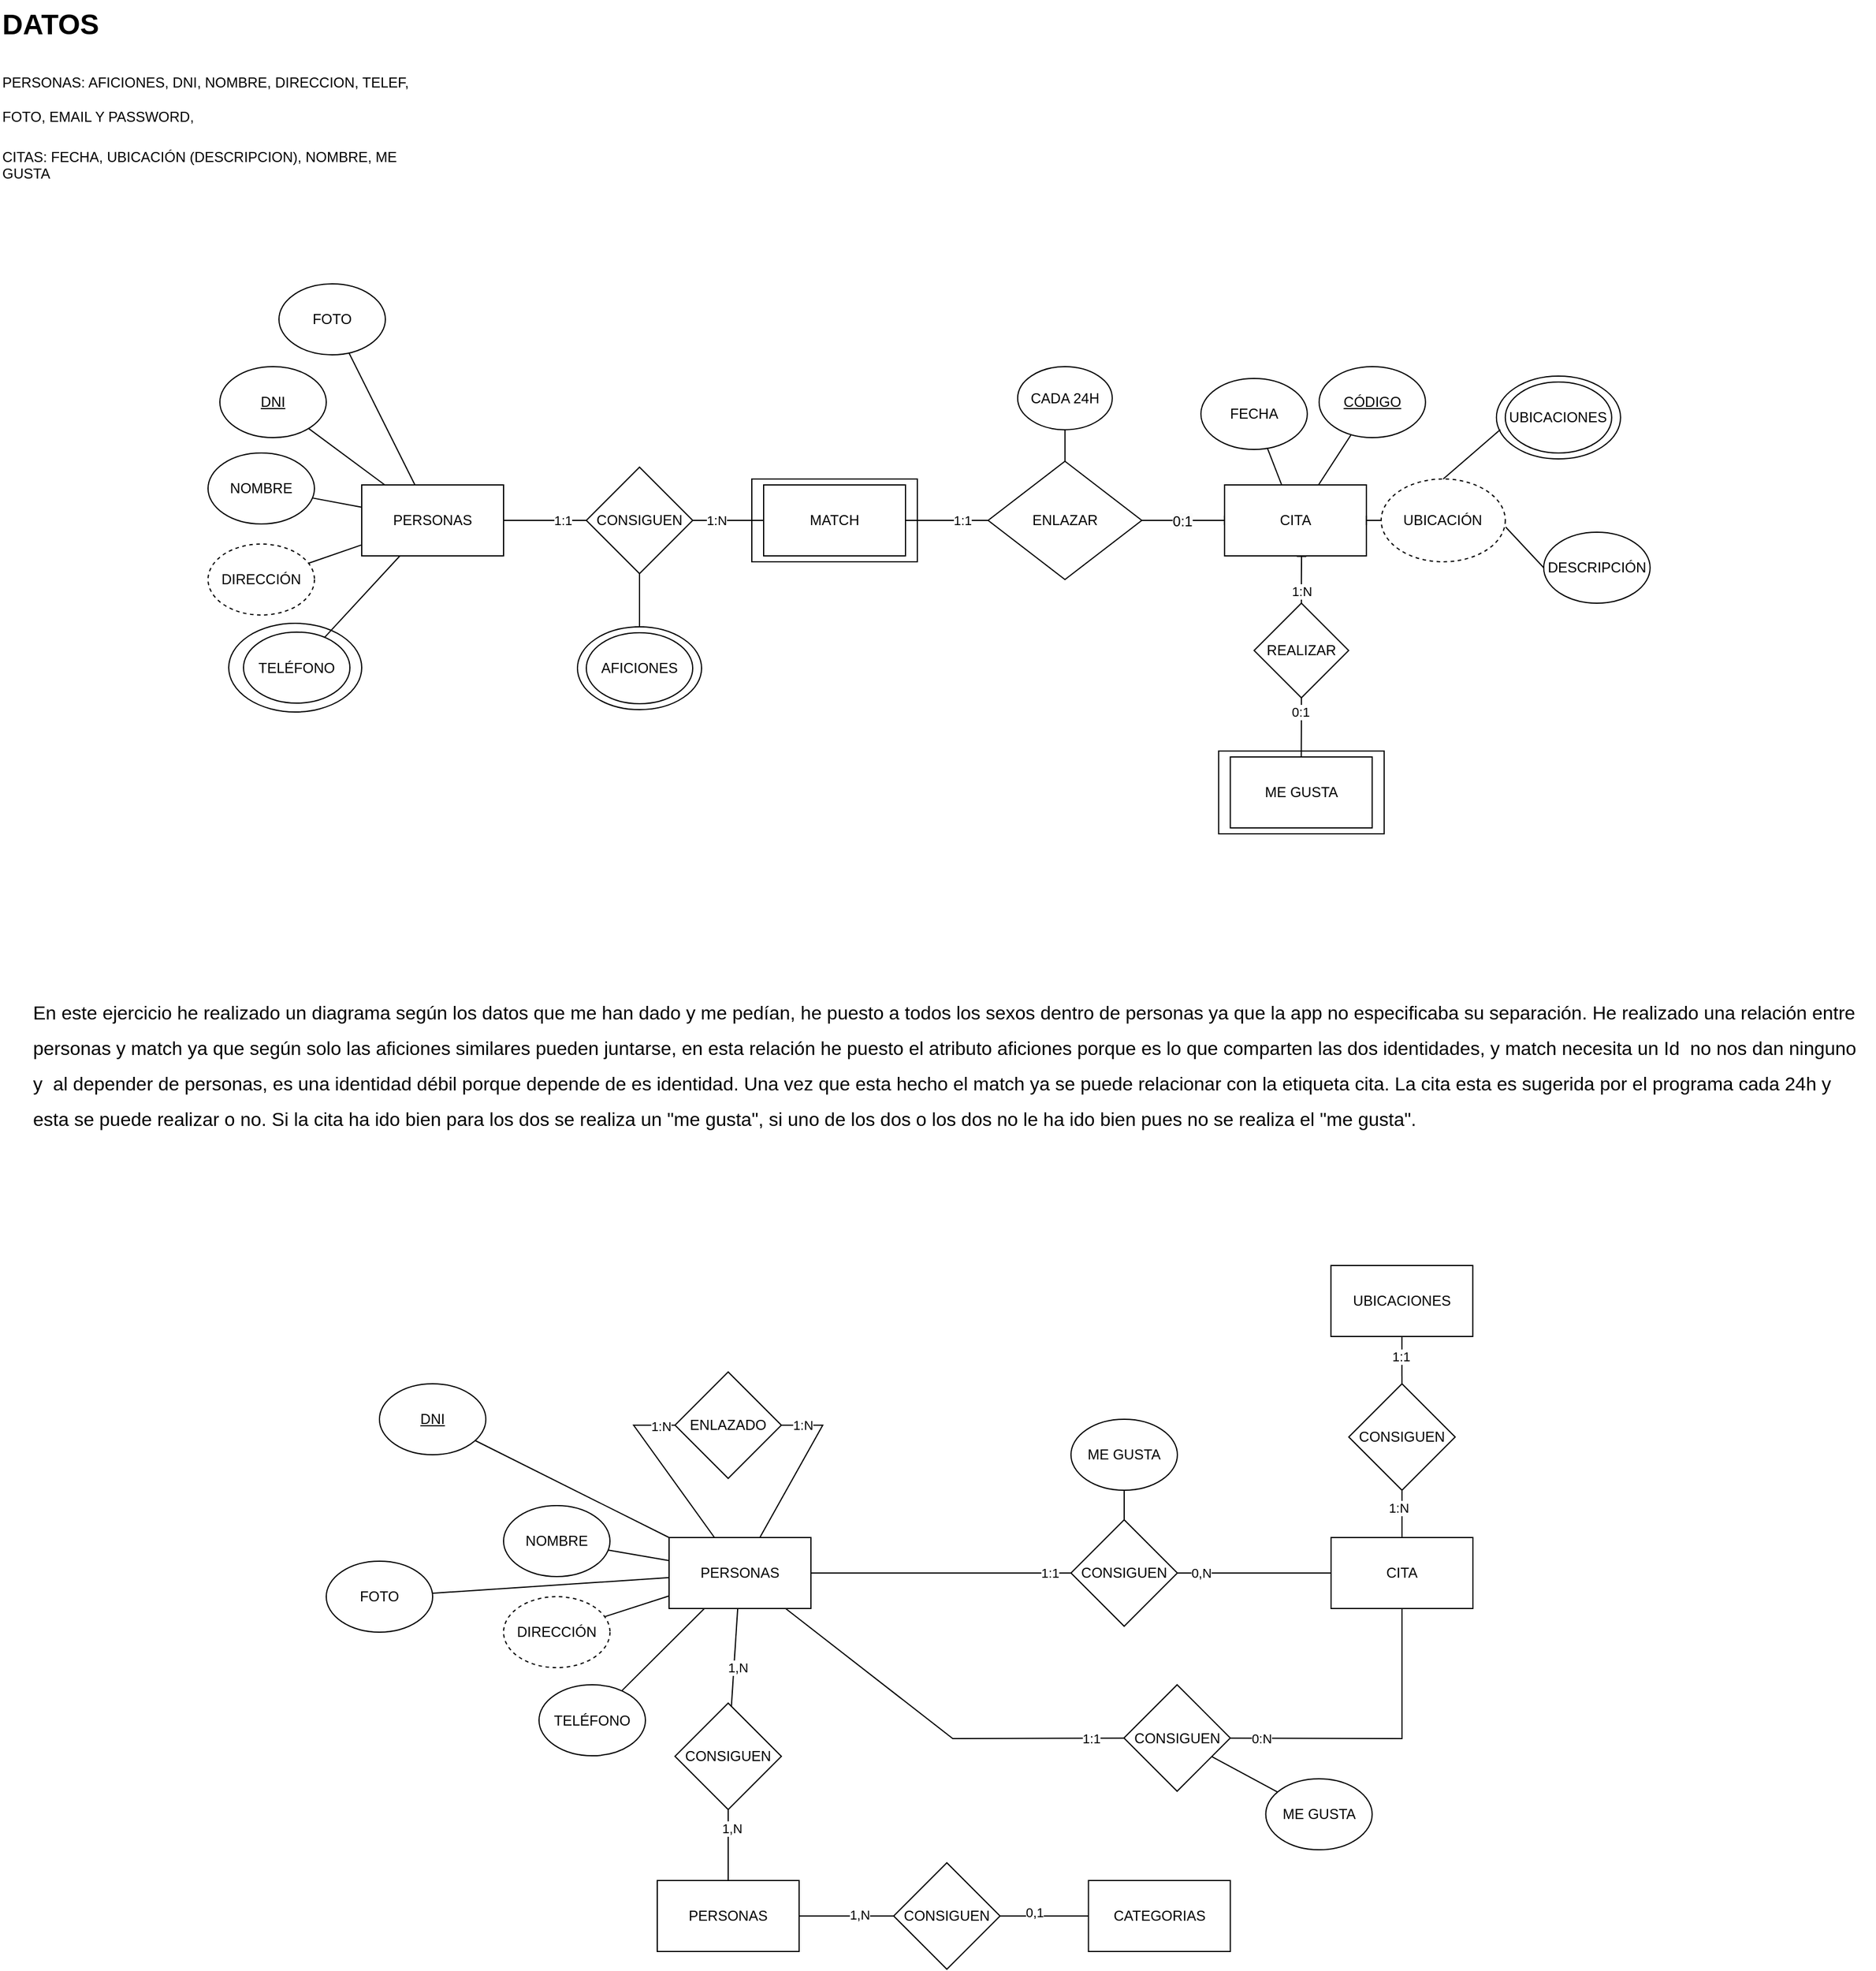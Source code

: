 <mxfile version="24.8.0">
  <diagram id="axB7szs_uBeu4hfYstc7" name="Página-1">
    <mxGraphModel dx="1678" dy="931" grid="1" gridSize="10" guides="1" tooltips="1" connect="1" arrows="1" fold="1" page="1" pageScale="1" pageWidth="827" pageHeight="1169" math="0" shadow="0">
      <root>
        <mxCell id="0" />
        <mxCell id="1" parent="0" />
        <mxCell id="zyg5xjp4BJOo1bfxlwmu-9" value="ME GUSTA" style="rounded=0;whiteSpace=wrap;html=1;" parent="1" vertex="1">
          <mxGeometry x="1074.9" y="655" width="140" height="70" as="geometry" />
        </mxCell>
        <mxCell id="zyg5xjp4BJOo1bfxlwmu-1" value="" style="rounded=0;whiteSpace=wrap;html=1;" parent="1" vertex="1">
          <mxGeometry x="680" y="425" width="140" height="70" as="geometry" />
        </mxCell>
        <mxCell id="F3HrLOQjKa00HK4MqhvZ-8" value="" style="ellipse;whiteSpace=wrap;html=1;" parent="1" vertex="1">
          <mxGeometry x="1309.9" y="338" width="105" height="70" as="geometry" />
        </mxCell>
        <mxCell id="v1AuQ7H95rM6WsMichzJ-2" value="TELÉFONO" style="ellipse;whiteSpace=wrap;html=1;" parent="1" vertex="1">
          <mxGeometry x="237.5" y="547" width="112.5" height="75" as="geometry" />
        </mxCell>
        <mxCell id="SdneMGF3WSqkRSDgV3Lc-28" value="UBICACIÓN" style="ellipse;whiteSpace=wrap;html=1;dashed=1;" parent="1" vertex="1">
          <mxGeometry x="1212.4" y="425" width="105" height="70" as="geometry" />
        </mxCell>
        <mxCell id="SdneMGF3WSqkRSDgV3Lc-23" value="AFICIONES" style="ellipse;whiteSpace=wrap;html=1;" parent="1" vertex="1">
          <mxGeometry x="532.5" y="550" width="105" height="70" as="geometry" />
        </mxCell>
        <mxCell id="EXCapHJ6gCYgwVX0uH0I-9" style="edgeStyle=orthogonalEdgeStyle;rounded=0;orthogonalLoop=1;jettySize=auto;html=1;entryX=0;entryY=0.5;entryDx=0;entryDy=0;endArrow=baseDash;endFill=0;" parent="1" source="EXCapHJ6gCYgwVX0uH0I-1" target="EXCapHJ6gCYgwVX0uH0I-7" edge="1">
          <mxGeometry relative="1" as="geometry" />
        </mxCell>
        <mxCell id="SdneMGF3WSqkRSDgV3Lc-27" value="&lt;span style=&quot;font-size: 12px; background-color: rgb(251, 251, 251);&quot;&gt;0:1&lt;/span&gt;" style="edgeLabel;html=1;align=center;verticalAlign=middle;resizable=0;points=[];" parent="EXCapHJ6gCYgwVX0uH0I-9" vertex="1" connectable="0">
          <mxGeometry x="-0.034" y="-1" relative="1" as="geometry">
            <mxPoint as="offset" />
          </mxGeometry>
        </mxCell>
        <mxCell id="x9cMc5ZENm_dU33en5SK-5" style="edgeStyle=orthogonalEdgeStyle;rounded=0;orthogonalLoop=1;jettySize=auto;html=1;entryX=1;entryY=0.5;entryDx=0;entryDy=0;endArrow=baseDash;endFill=0;" parent="1" source="EXCapHJ6gCYgwVX0uH0I-1" target="x9cMc5ZENm_dU33en5SK-1" edge="1">
          <mxGeometry relative="1" as="geometry" />
        </mxCell>
        <mxCell id="x9cMc5ZENm_dU33en5SK-14" value="1:1" style="edgeLabel;html=1;align=center;verticalAlign=middle;resizable=0;points=[];" parent="x9cMc5ZENm_dU33en5SK-5" vertex="1" connectable="0">
          <mxGeometry x="-0.037" y="1" relative="1" as="geometry">
            <mxPoint x="11" y="-1" as="offset" />
          </mxGeometry>
        </mxCell>
        <mxCell id="EXCapHJ6gCYgwVX0uH0I-1" value="ENLAZAR" style="rhombus;whiteSpace=wrap;html=1;strokeWidth=1;" parent="1" vertex="1">
          <mxGeometry x="879.9" y="410" width="130" height="100" as="geometry" />
        </mxCell>
        <mxCell id="EXCapHJ6gCYgwVX0uH0I-4" value="&lt;h1 style=&quot;margin-top: 0px;&quot;&gt;&lt;span style=&quot;background-color: initial;&quot;&gt;DATOS&lt;/span&gt;&lt;/h1&gt;&lt;h1 style=&quot;margin-top: 0px;&quot;&gt;&lt;span style=&quot;font-size: 12px; font-weight: 400;&quot;&gt;PERSONAS: AFICIONES, DNI, NOMBRE, DIRECCION, TELEF, FOTO, EMAIL Y PASSWORD,&amp;nbsp;&lt;/span&gt;&lt;/h1&gt;&lt;div&gt;&lt;span style=&quot;font-size: 12px; font-weight: 400;&quot;&gt;CITAS: FECHA, UBICACIÓN (DESCRIPCION), NOMBRE, ME GUSTA&lt;/span&gt;&lt;/div&gt;&lt;div&gt;&lt;span style=&quot;font-size: 12px; font-weight: 400;&quot;&gt;&lt;br&gt;&lt;/span&gt;&lt;/div&gt;&lt;div&gt;&lt;span style=&quot;font-size: 12px; font-weight: 400;&quot;&gt;&lt;br&gt;&lt;/span&gt;&lt;/div&gt;&lt;div&gt;&lt;span style=&quot;font-size: 12px; font-weight: 400;&quot;&gt;&lt;br&gt;&lt;/span&gt;&lt;/div&gt;&lt;div&gt;&lt;span style=&quot;font-size: 12px; font-weight: 400;&quot;&gt;&lt;br&gt;&lt;/span&gt;&lt;/div&gt;&lt;div&gt;&lt;span style=&quot;font-size: 12px; font-weight: 400;&quot;&gt;&lt;br&gt;&lt;/span&gt;&lt;/div&gt;&lt;div&gt;&lt;span style=&quot;font-size: 12px; font-weight: 400;&quot;&gt;&lt;br&gt;&lt;/span&gt;&lt;/div&gt;&lt;div&gt;&lt;br&gt;&lt;/div&gt;" style="text;html=1;whiteSpace=wrap;overflow=hidden;rounded=0;" parent="1" vertex="1">
          <mxGeometry x="44" y="20" width="370" height="160" as="geometry" />
        </mxCell>
        <mxCell id="EXCapHJ6gCYgwVX0uH0I-5" value="PERSONAS" style="rounded=0;whiteSpace=wrap;html=1;strokeWidth=1;" parent="1" vertex="1">
          <mxGeometry x="350" y="430" width="120" height="60" as="geometry" />
        </mxCell>
        <mxCell id="EXCapHJ6gCYgwVX0uH0I-7" value="CITA" style="rounded=0;whiteSpace=wrap;html=1;strokeWidth=1;" parent="1" vertex="1">
          <mxGeometry x="1079.9" y="430" width="120" height="60" as="geometry" />
        </mxCell>
        <mxCell id="SdneMGF3WSqkRSDgV3Lc-2" value="TELÉFONO" style="ellipse;whiteSpace=wrap;html=1;" parent="1" vertex="1">
          <mxGeometry x="250" y="554.5" width="90" height="60" as="geometry" />
        </mxCell>
        <mxCell id="SdneMGF3WSqkRSDgV3Lc-3" value="DIRECCIÓN" style="ellipse;whiteSpace=wrap;html=1;dashed=1;" parent="1" vertex="1">
          <mxGeometry x="220" y="480" width="90" height="60" as="geometry" />
        </mxCell>
        <mxCell id="SdneMGF3WSqkRSDgV3Lc-4" value="NOMBRE" style="ellipse;whiteSpace=wrap;html=1;" parent="1" vertex="1">
          <mxGeometry x="220" y="403" width="90" height="60" as="geometry" />
        </mxCell>
        <mxCell id="SdneMGF3WSqkRSDgV3Lc-5" value="&lt;u&gt;DNI&lt;/u&gt;" style="ellipse;whiteSpace=wrap;html=1;" parent="1" vertex="1">
          <mxGeometry x="230" y="330" width="90" height="60" as="geometry" />
        </mxCell>
        <mxCell id="SdneMGF3WSqkRSDgV3Lc-8" value="FOTO" style="ellipse;whiteSpace=wrap;html=1;" parent="1" vertex="1">
          <mxGeometry x="280" y="260" width="90" height="60" as="geometry" />
        </mxCell>
        <mxCell id="SdneMGF3WSqkRSDgV3Lc-14" value="FECHA" style="ellipse;whiteSpace=wrap;html=1;" parent="1" vertex="1">
          <mxGeometry x="1059.9" y="340" width="90" height="60" as="geometry" />
        </mxCell>
        <mxCell id="SdneMGF3WSqkRSDgV3Lc-19" style="edgeStyle=orthogonalEdgeStyle;rounded=0;orthogonalLoop=1;jettySize=auto;html=1;entryX=1;entryY=0.5;entryDx=0;entryDy=0;endArrow=baseDash;endFill=0;exitX=0;exitY=0.5;exitDx=0;exitDy=0;" parent="1" source="SdneMGF3WSqkRSDgV3Lc-28" target="EXCapHJ6gCYgwVX0uH0I-7" edge="1">
          <mxGeometry relative="1" as="geometry">
            <mxPoint x="1219.9" y="460" as="sourcePoint" />
          </mxGeometry>
        </mxCell>
        <mxCell id="SdneMGF3WSqkRSDgV3Lc-18" style="edgeStyle=orthogonalEdgeStyle;rounded=0;orthogonalLoop=1;jettySize=auto;html=1;entryX=0.543;entryY=1.007;entryDx=0;entryDy=0;entryPerimeter=0;endArrow=baseDash;endFill=0;" parent="1" source="SdneMGF3WSqkRSDgV3Lc-30" target="EXCapHJ6gCYgwVX0uH0I-7" edge="1">
          <mxGeometry relative="1" as="geometry">
            <mxPoint x="1145.12" y="520" as="sourcePoint" />
          </mxGeometry>
        </mxCell>
        <mxCell id="SdneMGF3WSqkRSDgV3Lc-32" value="1:N" style="edgeLabel;html=1;align=center;verticalAlign=middle;resizable=0;points=[];" parent="SdneMGF3WSqkRSDgV3Lc-18" vertex="1" connectable="0">
          <mxGeometry x="0.089" y="-1" relative="1" as="geometry">
            <mxPoint x="-1" y="11" as="offset" />
          </mxGeometry>
        </mxCell>
        <mxCell id="SdneMGF3WSqkRSDgV3Lc-20" value="AFICIONES" style="ellipse;whiteSpace=wrap;html=1;" parent="1" vertex="1">
          <mxGeometry x="540" y="555" width="90" height="60" as="geometry" />
        </mxCell>
        <mxCell id="SdneMGF3WSqkRSDgV3Lc-29" value="ME GUSTA" style="rounded=0;whiteSpace=wrap;html=1;" parent="1" vertex="1">
          <mxGeometry x="1084.78" y="660" width="120" height="60" as="geometry" />
        </mxCell>
        <mxCell id="SdneMGF3WSqkRSDgV3Lc-31" style="edgeStyle=orthogonalEdgeStyle;rounded=0;orthogonalLoop=1;jettySize=auto;html=1;entryX=0.5;entryY=0;entryDx=0;entryDy=0;endArrow=baseDash;endFill=0;" parent="1" source="SdneMGF3WSqkRSDgV3Lc-30" target="SdneMGF3WSqkRSDgV3Lc-29" edge="1">
          <mxGeometry relative="1" as="geometry" />
        </mxCell>
        <mxCell id="SdneMGF3WSqkRSDgV3Lc-33" value="0:1" style="edgeLabel;html=1;align=center;verticalAlign=middle;resizable=0;points=[];" parent="SdneMGF3WSqkRSDgV3Lc-31" vertex="1" connectable="0">
          <mxGeometry x="-0.521" y="-1" relative="1" as="geometry">
            <mxPoint as="offset" />
          </mxGeometry>
        </mxCell>
        <mxCell id="SdneMGF3WSqkRSDgV3Lc-30" value="REALIZAR" style="rhombus;whiteSpace=wrap;html=1;" parent="1" vertex="1">
          <mxGeometry x="1104.9" y="530" width="80" height="80" as="geometry" />
        </mxCell>
        <mxCell id="F3HrLOQjKa00HK4MqhvZ-4" value="&lt;u&gt;CÓDIGO&lt;/u&gt;" style="ellipse;whiteSpace=wrap;html=1;" parent="1" vertex="1">
          <mxGeometry x="1159.9" y="330" width="90" height="60" as="geometry" />
        </mxCell>
        <mxCell id="F3HrLOQjKa00HK4MqhvZ-6" value="DESCRIPCIÓN" style="ellipse;whiteSpace=wrap;html=1;" parent="1" vertex="1">
          <mxGeometry x="1349.9" y="470" width="90" height="60" as="geometry" />
        </mxCell>
        <mxCell id="F3HrLOQjKa00HK4MqhvZ-7" value="UBICACIONES" style="ellipse;whiteSpace=wrap;html=1;" parent="1" vertex="1">
          <mxGeometry x="1317.4" y="343" width="90" height="60" as="geometry" />
        </mxCell>
        <mxCell id="F3HrLOQjKa00HK4MqhvZ-9" value="" style="endArrow=none;html=1;rounded=0;exitX=0.5;exitY=0;exitDx=0;exitDy=0;entryX=0.031;entryY=0.647;entryDx=0;entryDy=0;entryPerimeter=0;" parent="1" source="SdneMGF3WSqkRSDgV3Lc-28" target="F3HrLOQjKa00HK4MqhvZ-8" edge="1">
          <mxGeometry width="50" height="50" relative="1" as="geometry">
            <mxPoint x="1259.9" y="440" as="sourcePoint" />
            <mxPoint x="1279.9" y="370" as="targetPoint" />
          </mxGeometry>
        </mxCell>
        <mxCell id="F3HrLOQjKa00HK4MqhvZ-10" value="" style="endArrow=none;html=1;rounded=0;entryX=0;entryY=0.5;entryDx=0;entryDy=0;exitX=1.003;exitY=0.58;exitDx=0;exitDy=0;exitPerimeter=0;" parent="1" source="SdneMGF3WSqkRSDgV3Lc-28" target="F3HrLOQjKa00HK4MqhvZ-6" edge="1">
          <mxGeometry width="50" height="50" relative="1" as="geometry">
            <mxPoint x="1259.9" y="440" as="sourcePoint" />
            <mxPoint x="1309.9" y="390" as="targetPoint" />
          </mxGeometry>
        </mxCell>
        <mxCell id="x9cMc5ZENm_dU33en5SK-1" value="MATCH" style="rounded=0;whiteSpace=wrap;html=1;" parent="1" vertex="1">
          <mxGeometry x="690" y="430" width="120" height="60" as="geometry" />
        </mxCell>
        <mxCell id="x9cMc5ZENm_dU33en5SK-3" style="edgeStyle=orthogonalEdgeStyle;rounded=0;orthogonalLoop=1;jettySize=auto;html=1;entryX=0;entryY=0.5;entryDx=0;entryDy=0;endArrow=baseDash;endFill=0;" parent="1" source="x9cMc5ZENm_dU33en5SK-2" target="x9cMc5ZENm_dU33en5SK-1" edge="1">
          <mxGeometry relative="1" as="geometry" />
        </mxCell>
        <mxCell id="x9cMc5ZENm_dU33en5SK-10" value="1:N" style="edgeLabel;html=1;align=center;verticalAlign=middle;resizable=0;points=[];" parent="x9cMc5ZENm_dU33en5SK-3" vertex="1" connectable="0">
          <mxGeometry x="-0.16" relative="1" as="geometry">
            <mxPoint x="-5" as="offset" />
          </mxGeometry>
        </mxCell>
        <mxCell id="x9cMc5ZENm_dU33en5SK-4" style="edgeStyle=orthogonalEdgeStyle;rounded=0;orthogonalLoop=1;jettySize=auto;html=1;entryX=1;entryY=0.5;entryDx=0;entryDy=0;endArrow=baseDash;endFill=0;" parent="1" source="x9cMc5ZENm_dU33en5SK-2" target="EXCapHJ6gCYgwVX0uH0I-5" edge="1">
          <mxGeometry relative="1" as="geometry" />
        </mxCell>
        <mxCell id="x9cMc5ZENm_dU33en5SK-11" value="1:1" style="edgeLabel;html=1;align=center;verticalAlign=middle;resizable=0;points=[];" parent="x9cMc5ZENm_dU33en5SK-4" vertex="1" connectable="0">
          <mxGeometry relative="1" as="geometry">
            <mxPoint x="15" as="offset" />
          </mxGeometry>
        </mxCell>
        <mxCell id="x9cMc5ZENm_dU33en5SK-9" style="edgeStyle=orthogonalEdgeStyle;rounded=0;orthogonalLoop=1;jettySize=auto;html=1;entryX=0.5;entryY=0;entryDx=0;entryDy=0;endArrow=baseDash;endFill=0;" parent="1" source="x9cMc5ZENm_dU33en5SK-2" target="SdneMGF3WSqkRSDgV3Lc-23" edge="1">
          <mxGeometry relative="1" as="geometry" />
        </mxCell>
        <mxCell id="x9cMc5ZENm_dU33en5SK-2" value="CONSIGUEN" style="rhombus;whiteSpace=wrap;html=1;" parent="1" vertex="1">
          <mxGeometry x="540" y="415" width="90" height="90" as="geometry" />
        </mxCell>
        <mxCell id="x9cMc5ZENm_dU33en5SK-18" value="&lt;h1 style=&quot;margin-top: 0px; font-size: 16px;&quot;&gt;&lt;span style=&quot;font-weight: 400; text-align: center; text-wrap: nowrap;&quot;&gt;&lt;font style=&quot;font-size: 16px;&quot;&gt;En este ejercicio he realizado un diagrama según los datos que me han dado y me pedían, he puesto a todos los sexos dentro de personas ya que la app no especificaba su separación. He realizado una relación entre&amp;nbsp;&lt;/font&gt;&lt;/span&gt;&lt;/h1&gt;&lt;h1 style=&quot;margin-top: 0px; font-size: 16px;&quot;&gt;&lt;span style=&quot;font-weight: 400; text-align: center; text-wrap: nowrap;&quot;&gt;&lt;font style=&quot;font-size: 16px;&quot;&gt;personas y match ya que según solo las aficiones similares pueden&amp;nbsp;&lt;/font&gt;&lt;/span&gt;&lt;span style=&quot;background-color: initial; text-wrap: nowrap; font-weight: 400; text-align: center;&quot;&gt;juntarse, en&amp;nbsp;&lt;/span&gt;&lt;span style=&quot;background-color: initial; text-wrap: nowrap; font-weight: 400; text-align: center;&quot;&gt;esta relación he puesto el atributo aficiones porque es lo que comparten las dos identidades, y match necesita un Id&amp;nbsp; no&amp;nbsp;&lt;/span&gt;&lt;span style=&quot;background-color: initial; text-wrap: nowrap; font-weight: 400; text-align: center;&quot;&gt;nos dan ninguno&amp;nbsp;&lt;/span&gt;&lt;/h1&gt;&lt;h1 style=&quot;margin-top: 0px; font-size: 16px;&quot;&gt;&lt;span style=&quot;background-color: initial; text-wrap: nowrap; font-weight: 400; text-align: center;&quot;&gt;y&amp;nbsp; al depender de personas, es una identidad débil porque depende de es identidad. Una vez que esta hecho el match ya se puede relacionar con la etiqueta cita. La cita esta es sugerida por el&amp;nbsp;&lt;/span&gt;&lt;span style=&quot;background-color: initial; text-wrap: nowrap; font-weight: normal; text-align: center;&quot;&gt;programa cada&amp;nbsp;&lt;/span&gt;&lt;span style=&quot;background-color: initial; text-wrap: nowrap; font-weight: normal; text-align: center;&quot;&gt;24h y&lt;/span&gt;&lt;/h1&gt;&lt;h1 style=&quot;margin-top: 0px; font-size: 16px;&quot;&gt;&lt;span style=&quot;background-color: initial; text-wrap: nowrap; font-weight: normal; text-align: center;&quot;&gt;esta se&amp;nbsp;&lt;/span&gt;&lt;span style=&quot;background-color: initial; text-wrap: nowrap; text-align: center; font-weight: normal;&quot;&gt;puede realizar o no. Si la cita ha ido bien para los dos se r&lt;/span&gt;&lt;span style=&quot;background-color: initial; text-wrap: nowrap; text-align: center; font-weight: normal;&quot;&gt;ealiza&amp;nbsp;&lt;/span&gt;&lt;span style=&quot;background-color: initial; text-wrap: nowrap; font-weight: normal; text-align: center;&quot;&gt;un &quot;me gusta&quot;, si uno de los dos o los dos no le ha ido bien pues no se realiza el &quot;me gusta&quot;.&lt;/span&gt;&lt;/h1&gt;&lt;h1 style=&quot;margin-top: 0px; font-size: 16px;&quot;&gt;&lt;span style=&quot;font-weight: 400; text-align: center; text-wrap: nowrap;&quot;&gt;&lt;font style=&quot;font-size: 16px;&quot;&gt;&amp;nbsp;&lt;/font&gt;&lt;/span&gt;&lt;br&gt;&lt;/h1&gt;" style="text;html=1;whiteSpace=wrap;overflow=hidden;rounded=0;" parent="1" vertex="1">
          <mxGeometry x="70" y="860" width="1560" height="120" as="geometry" />
        </mxCell>
        <mxCell id="zyg5xjp4BJOo1bfxlwmu-10" value="" style="endArrow=none;html=1;rounded=0;" parent="1" source="EXCapHJ6gCYgwVX0uH0I-5" target="SdneMGF3WSqkRSDgV3Lc-2" edge="1">
          <mxGeometry width="50" height="50" relative="1" as="geometry">
            <mxPoint x="550" y="460" as="sourcePoint" />
            <mxPoint x="600" y="410" as="targetPoint" />
          </mxGeometry>
        </mxCell>
        <mxCell id="zyg5xjp4BJOo1bfxlwmu-11" value="" style="endArrow=none;html=1;rounded=0;" parent="1" source="EXCapHJ6gCYgwVX0uH0I-5" target="SdneMGF3WSqkRSDgV3Lc-3" edge="1">
          <mxGeometry width="50" height="50" relative="1" as="geometry">
            <mxPoint x="550" y="460" as="sourcePoint" />
            <mxPoint x="600" y="410" as="targetPoint" />
          </mxGeometry>
        </mxCell>
        <mxCell id="zyg5xjp4BJOo1bfxlwmu-12" value="" style="endArrow=none;html=1;rounded=0;" parent="1" source="EXCapHJ6gCYgwVX0uH0I-5" target="SdneMGF3WSqkRSDgV3Lc-4" edge="1">
          <mxGeometry width="50" height="50" relative="1" as="geometry">
            <mxPoint x="550" y="460" as="sourcePoint" />
            <mxPoint x="600" y="410" as="targetPoint" />
          </mxGeometry>
        </mxCell>
        <mxCell id="zyg5xjp4BJOo1bfxlwmu-13" value="" style="endArrow=none;html=1;rounded=0;" parent="1" source="EXCapHJ6gCYgwVX0uH0I-5" target="SdneMGF3WSqkRSDgV3Lc-5" edge="1">
          <mxGeometry width="50" height="50" relative="1" as="geometry">
            <mxPoint x="550" y="460" as="sourcePoint" />
            <mxPoint x="600" y="410" as="targetPoint" />
          </mxGeometry>
        </mxCell>
        <mxCell id="zyg5xjp4BJOo1bfxlwmu-14" value="" style="endArrow=none;html=1;rounded=0;" parent="1" source="EXCapHJ6gCYgwVX0uH0I-5" target="SdneMGF3WSqkRSDgV3Lc-8" edge="1">
          <mxGeometry width="50" height="50" relative="1" as="geometry">
            <mxPoint x="550" y="460" as="sourcePoint" />
            <mxPoint x="600" y="410" as="targetPoint" />
          </mxGeometry>
        </mxCell>
        <mxCell id="zyg5xjp4BJOo1bfxlwmu-15" value="CADA 24H" style="ellipse;whiteSpace=wrap;html=1;" parent="1" vertex="1">
          <mxGeometry x="904.9" y="330" width="80" height="53.33" as="geometry" />
        </mxCell>
        <mxCell id="zyg5xjp4BJOo1bfxlwmu-16" value="" style="endArrow=none;html=1;rounded=0;" parent="1" source="zyg5xjp4BJOo1bfxlwmu-15" target="EXCapHJ6gCYgwVX0uH0I-1" edge="1">
          <mxGeometry width="50" height="50" relative="1" as="geometry">
            <mxPoint x="1000.12" y="690" as="sourcePoint" />
            <mxPoint x="1050.12" y="640" as="targetPoint" />
          </mxGeometry>
        </mxCell>
        <mxCell id="zyg5xjp4BJOo1bfxlwmu-26" value="" style="endArrow=none;html=1;rounded=0;" parent="1" source="EXCapHJ6gCYgwVX0uH0I-7" target="F3HrLOQjKa00HK4MqhvZ-4" edge="1">
          <mxGeometry width="50" height="50" relative="1" as="geometry">
            <mxPoint x="950" y="570" as="sourcePoint" />
            <mxPoint x="1000" y="520" as="targetPoint" />
          </mxGeometry>
        </mxCell>
        <mxCell id="zyg5xjp4BJOo1bfxlwmu-27" value="" style="endArrow=none;html=1;rounded=0;" parent="1" source="EXCapHJ6gCYgwVX0uH0I-7" target="SdneMGF3WSqkRSDgV3Lc-14" edge="1">
          <mxGeometry width="50" height="50" relative="1" as="geometry">
            <mxPoint x="950" y="570" as="sourcePoint" />
            <mxPoint x="1000" y="520" as="targetPoint" />
          </mxGeometry>
        </mxCell>
        <mxCell id="_25HAZmG-hbL31d_wyD6-4" value="PERSONAS" style="rounded=0;whiteSpace=wrap;html=1;strokeWidth=1;" vertex="1" parent="1">
          <mxGeometry x="610" y="1320" width="120" height="60" as="geometry" />
        </mxCell>
        <mxCell id="_25HAZmG-hbL31d_wyD6-5" value="TELÉFONO" style="ellipse;whiteSpace=wrap;html=1;" vertex="1" parent="1">
          <mxGeometry x="500" y="1444.5" width="90" height="60" as="geometry" />
        </mxCell>
        <mxCell id="_25HAZmG-hbL31d_wyD6-6" value="DIRECCIÓN" style="ellipse;whiteSpace=wrap;html=1;dashed=1;" vertex="1" parent="1">
          <mxGeometry x="470" y="1370" width="90" height="60" as="geometry" />
        </mxCell>
        <mxCell id="_25HAZmG-hbL31d_wyD6-7" value="NOMBRE" style="ellipse;whiteSpace=wrap;html=1;" vertex="1" parent="1">
          <mxGeometry x="470" y="1293" width="90" height="60" as="geometry" />
        </mxCell>
        <mxCell id="_25HAZmG-hbL31d_wyD6-8" value="&lt;u&gt;DNI&lt;/u&gt;" style="ellipse;whiteSpace=wrap;html=1;" vertex="1" parent="1">
          <mxGeometry x="365" y="1190" width="90" height="60" as="geometry" />
        </mxCell>
        <mxCell id="_25HAZmG-hbL31d_wyD6-9" value="FOTO" style="ellipse;whiteSpace=wrap;html=1;" vertex="1" parent="1">
          <mxGeometry x="320" y="1340" width="90" height="60" as="geometry" />
        </mxCell>
        <mxCell id="_25HAZmG-hbL31d_wyD6-10" value="" style="endArrow=none;html=1;rounded=0;" edge="1" parent="1" source="_25HAZmG-hbL31d_wyD6-4" target="_25HAZmG-hbL31d_wyD6-5">
          <mxGeometry width="50" height="50" relative="1" as="geometry">
            <mxPoint x="800" y="1350" as="sourcePoint" />
            <mxPoint x="850" y="1300" as="targetPoint" />
          </mxGeometry>
        </mxCell>
        <mxCell id="_25HAZmG-hbL31d_wyD6-11" value="" style="endArrow=none;html=1;rounded=0;" edge="1" parent="1" source="_25HAZmG-hbL31d_wyD6-4" target="_25HAZmG-hbL31d_wyD6-6">
          <mxGeometry width="50" height="50" relative="1" as="geometry">
            <mxPoint x="800" y="1350" as="sourcePoint" />
            <mxPoint x="850" y="1300" as="targetPoint" />
          </mxGeometry>
        </mxCell>
        <mxCell id="_25HAZmG-hbL31d_wyD6-12" value="" style="endArrow=none;html=1;rounded=0;" edge="1" parent="1" source="_25HAZmG-hbL31d_wyD6-4" target="_25HAZmG-hbL31d_wyD6-7">
          <mxGeometry width="50" height="50" relative="1" as="geometry">
            <mxPoint x="800" y="1350" as="sourcePoint" />
            <mxPoint x="850" y="1300" as="targetPoint" />
          </mxGeometry>
        </mxCell>
        <mxCell id="_25HAZmG-hbL31d_wyD6-13" value="" style="endArrow=none;html=1;rounded=0;" edge="1" parent="1" source="_25HAZmG-hbL31d_wyD6-4" target="_25HAZmG-hbL31d_wyD6-8">
          <mxGeometry width="50" height="50" relative="1" as="geometry">
            <mxPoint x="800" y="1350" as="sourcePoint" />
            <mxPoint x="850" y="1300" as="targetPoint" />
          </mxGeometry>
        </mxCell>
        <mxCell id="_25HAZmG-hbL31d_wyD6-14" value="" style="endArrow=none;html=1;rounded=0;" edge="1" parent="1" source="_25HAZmG-hbL31d_wyD6-4" target="_25HAZmG-hbL31d_wyD6-9">
          <mxGeometry width="50" height="50" relative="1" as="geometry">
            <mxPoint x="800" y="1350" as="sourcePoint" />
            <mxPoint x="850" y="1300" as="targetPoint" />
          </mxGeometry>
        </mxCell>
        <mxCell id="_25HAZmG-hbL31d_wyD6-15" value="CONSIGUEN" style="rhombus;whiteSpace=wrap;html=1;" vertex="1" parent="1">
          <mxGeometry x="615" y="1460" width="90" height="90" as="geometry" />
        </mxCell>
        <mxCell id="_25HAZmG-hbL31d_wyD6-16" value="PERSONAS" style="rounded=0;whiteSpace=wrap;html=1;strokeWidth=1;" vertex="1" parent="1">
          <mxGeometry x="600" y="1610" width="120" height="60" as="geometry" />
        </mxCell>
        <mxCell id="_25HAZmG-hbL31d_wyD6-17" value="CATEGORIAS" style="rounded=0;whiteSpace=wrap;html=1;strokeWidth=1;" vertex="1" parent="1">
          <mxGeometry x="964.78" y="1610" width="120" height="60" as="geometry" />
        </mxCell>
        <mxCell id="_25HAZmG-hbL31d_wyD6-20" value="CITA" style="rounded=0;whiteSpace=wrap;html=1;strokeWidth=1;" vertex="1" parent="1">
          <mxGeometry x="1170" y="1320" width="120" height="60" as="geometry" />
        </mxCell>
        <mxCell id="_25HAZmG-hbL31d_wyD6-21" value="CONSIGUEN" style="rhombus;whiteSpace=wrap;html=1;" vertex="1" parent="1">
          <mxGeometry x="994.78" y="1444.5" width="90" height="90" as="geometry" />
        </mxCell>
        <mxCell id="_25HAZmG-hbL31d_wyD6-22" value="CONSIGUEN" style="rhombus;whiteSpace=wrap;html=1;" vertex="1" parent="1">
          <mxGeometry x="950" y="1305" width="90" height="90" as="geometry" />
        </mxCell>
        <mxCell id="_25HAZmG-hbL31d_wyD6-23" value="" style="endArrow=none;html=1;rounded=0;" edge="1" parent="1" source="_25HAZmG-hbL31d_wyD6-4" target="_25HAZmG-hbL31d_wyD6-21">
          <mxGeometry width="50" height="50" relative="1" as="geometry">
            <mxPoint x="760" y="1160" as="sourcePoint" />
            <mxPoint x="810" y="1110" as="targetPoint" />
            <Array as="points">
              <mxPoint x="850" y="1490" />
            </Array>
          </mxGeometry>
        </mxCell>
        <mxCell id="_25HAZmG-hbL31d_wyD6-46" value="1:1" style="edgeLabel;html=1;align=center;verticalAlign=middle;resizable=0;points=[];" vertex="1" connectable="0" parent="_25HAZmG-hbL31d_wyD6-23">
          <mxGeometry x="0.553" y="-3" relative="1" as="geometry">
            <mxPoint x="44" y="-3" as="offset" />
          </mxGeometry>
        </mxCell>
        <mxCell id="_25HAZmG-hbL31d_wyD6-24" value="" style="endArrow=none;html=1;rounded=0;" edge="1" parent="1" source="_25HAZmG-hbL31d_wyD6-4" target="_25HAZmG-hbL31d_wyD6-22">
          <mxGeometry width="50" height="50" relative="1" as="geometry">
            <mxPoint x="760" y="1160" as="sourcePoint" />
            <mxPoint x="810" y="1110" as="targetPoint" />
          </mxGeometry>
        </mxCell>
        <mxCell id="_25HAZmG-hbL31d_wyD6-45" value="1:1" style="edgeLabel;html=1;align=center;verticalAlign=middle;resizable=0;points=[];" vertex="1" connectable="0" parent="_25HAZmG-hbL31d_wyD6-24">
          <mxGeometry x="0.601" y="-3" relative="1" as="geometry">
            <mxPoint x="26" y="-3" as="offset" />
          </mxGeometry>
        </mxCell>
        <mxCell id="_25HAZmG-hbL31d_wyD6-25" value="" style="endArrow=none;html=1;rounded=0;" edge="1" parent="1" source="_25HAZmG-hbL31d_wyD6-21" target="_25HAZmG-hbL31d_wyD6-20">
          <mxGeometry width="50" height="50" relative="1" as="geometry">
            <mxPoint x="760" y="1160" as="sourcePoint" />
            <mxPoint x="810" y="1110" as="targetPoint" />
            <Array as="points">
              <mxPoint x="1230" y="1490" />
            </Array>
          </mxGeometry>
        </mxCell>
        <mxCell id="_25HAZmG-hbL31d_wyD6-47" value="0:N" style="edgeLabel;html=1;align=center;verticalAlign=middle;resizable=0;points=[];" vertex="1" connectable="0" parent="_25HAZmG-hbL31d_wyD6-25">
          <mxGeometry x="-0.32" y="-4" relative="1" as="geometry">
            <mxPoint x="-61" y="-4" as="offset" />
          </mxGeometry>
        </mxCell>
        <mxCell id="_25HAZmG-hbL31d_wyD6-26" value="" style="endArrow=none;html=1;rounded=0;" edge="1" parent="1" source="_25HAZmG-hbL31d_wyD6-22" target="_25HAZmG-hbL31d_wyD6-20">
          <mxGeometry width="50" height="50" relative="1" as="geometry">
            <mxPoint x="760" y="1160" as="sourcePoint" />
            <mxPoint x="810" y="1110" as="targetPoint" />
          </mxGeometry>
        </mxCell>
        <mxCell id="_25HAZmG-hbL31d_wyD6-44" value="0,N" style="edgeLabel;html=1;align=center;verticalAlign=middle;resizable=0;points=[];" vertex="1" connectable="0" parent="_25HAZmG-hbL31d_wyD6-26">
          <mxGeometry x="-0.381" y="-1" relative="1" as="geometry">
            <mxPoint x="-20" y="-1" as="offset" />
          </mxGeometry>
        </mxCell>
        <mxCell id="_25HAZmG-hbL31d_wyD6-27" value="ENLAZADO" style="rhombus;whiteSpace=wrap;html=1;" vertex="1" parent="1">
          <mxGeometry x="615" y="1180" width="90" height="90" as="geometry" />
        </mxCell>
        <mxCell id="_25HAZmG-hbL31d_wyD6-28" value="" style="endArrow=none;html=1;rounded=0;" edge="1" parent="1" source="_25HAZmG-hbL31d_wyD6-27" target="_25HAZmG-hbL31d_wyD6-4">
          <mxGeometry width="50" height="50" relative="1" as="geometry">
            <mxPoint x="760" y="1160" as="sourcePoint" />
            <mxPoint x="540" y="1225" as="targetPoint" />
            <Array as="points">
              <mxPoint x="580" y="1225" />
            </Array>
          </mxGeometry>
        </mxCell>
        <mxCell id="_25HAZmG-hbL31d_wyD6-51" value="1:N" style="edgeLabel;html=1;align=center;verticalAlign=middle;resizable=0;points=[];" vertex="1" connectable="0" parent="_25HAZmG-hbL31d_wyD6-28">
          <mxGeometry x="0.18" y="-2" relative="1" as="geometry">
            <mxPoint x="-7" y="-45" as="offset" />
          </mxGeometry>
        </mxCell>
        <mxCell id="_25HAZmG-hbL31d_wyD6-29" value="" style="endArrow=none;html=1;rounded=0;exitX=1;exitY=0.5;exitDx=0;exitDy=0;" edge="1" parent="1" source="_25HAZmG-hbL31d_wyD6-27" target="_25HAZmG-hbL31d_wyD6-4">
          <mxGeometry width="50" height="50" relative="1" as="geometry">
            <mxPoint x="760" y="1160" as="sourcePoint" />
            <mxPoint x="810" y="1110" as="targetPoint" />
            <Array as="points">
              <mxPoint x="740" y="1225" />
            </Array>
          </mxGeometry>
        </mxCell>
        <mxCell id="_25HAZmG-hbL31d_wyD6-50" value="1:N" style="edgeLabel;html=1;align=center;verticalAlign=middle;resizable=0;points=[];" vertex="1" connectable="0" parent="_25HAZmG-hbL31d_wyD6-29">
          <mxGeometry x="0.035" y="-1" relative="1" as="geometry">
            <mxPoint x="3" y="-34" as="offset" />
          </mxGeometry>
        </mxCell>
        <mxCell id="_25HAZmG-hbL31d_wyD6-30" value="UBICACIONES" style="rounded=0;whiteSpace=wrap;html=1;strokeWidth=1;" vertex="1" parent="1">
          <mxGeometry x="1169.9" y="1090" width="120" height="60" as="geometry" />
        </mxCell>
        <mxCell id="_25HAZmG-hbL31d_wyD6-31" value="CONSIGUEN" style="rhombus;whiteSpace=wrap;html=1;" vertex="1" parent="1">
          <mxGeometry x="1185" y="1190" width="90" height="90" as="geometry" />
        </mxCell>
        <mxCell id="_25HAZmG-hbL31d_wyD6-32" value="" style="endArrow=none;html=1;rounded=0;" edge="1" parent="1" source="_25HAZmG-hbL31d_wyD6-31" target="_25HAZmG-hbL31d_wyD6-20">
          <mxGeometry width="50" height="50" relative="1" as="geometry">
            <mxPoint x="740" y="1260" as="sourcePoint" />
            <mxPoint x="790" y="1210" as="targetPoint" />
          </mxGeometry>
        </mxCell>
        <mxCell id="_25HAZmG-hbL31d_wyD6-48" value="1:N" style="edgeLabel;html=1;align=center;verticalAlign=middle;resizable=0;points=[];" vertex="1" connectable="0" parent="_25HAZmG-hbL31d_wyD6-32">
          <mxGeometry x="-0.269" y="-3" relative="1" as="geometry">
            <mxPoint as="offset" />
          </mxGeometry>
        </mxCell>
        <mxCell id="_25HAZmG-hbL31d_wyD6-33" value="" style="endArrow=none;html=1;rounded=0;" edge="1" parent="1" source="_25HAZmG-hbL31d_wyD6-31" target="_25HAZmG-hbL31d_wyD6-30">
          <mxGeometry width="50" height="50" relative="1" as="geometry">
            <mxPoint x="740" y="1260" as="sourcePoint" />
            <mxPoint x="790" y="1210" as="targetPoint" />
          </mxGeometry>
        </mxCell>
        <mxCell id="_25HAZmG-hbL31d_wyD6-49" value="1:1" style="edgeLabel;html=1;align=center;verticalAlign=middle;resizable=0;points=[];" vertex="1" connectable="0" parent="_25HAZmG-hbL31d_wyD6-33">
          <mxGeometry x="0.151" y="1" relative="1" as="geometry">
            <mxPoint as="offset" />
          </mxGeometry>
        </mxCell>
        <mxCell id="_25HAZmG-hbL31d_wyD6-34" value="CONSIGUEN" style="rhombus;whiteSpace=wrap;html=1;" vertex="1" parent="1">
          <mxGeometry x="800" y="1595" width="90" height="90" as="geometry" />
        </mxCell>
        <mxCell id="_25HAZmG-hbL31d_wyD6-35" value="" style="endArrow=none;html=1;rounded=0;" edge="1" parent="1" source="_25HAZmG-hbL31d_wyD6-16" target="_25HAZmG-hbL31d_wyD6-34">
          <mxGeometry width="50" height="50" relative="1" as="geometry">
            <mxPoint x="740" y="1550" as="sourcePoint" />
            <mxPoint x="790" y="1500" as="targetPoint" />
          </mxGeometry>
        </mxCell>
        <mxCell id="_25HAZmG-hbL31d_wyD6-42" value="1,N" style="edgeLabel;html=1;align=center;verticalAlign=middle;resizable=0;points=[];" vertex="1" connectable="0" parent="_25HAZmG-hbL31d_wyD6-35">
          <mxGeometry x="0.264" y="1" relative="1" as="geometry">
            <mxPoint as="offset" />
          </mxGeometry>
        </mxCell>
        <mxCell id="_25HAZmG-hbL31d_wyD6-36" value="" style="endArrow=none;html=1;rounded=0;" edge="1" parent="1" source="_25HAZmG-hbL31d_wyD6-16" target="_25HAZmG-hbL31d_wyD6-15">
          <mxGeometry width="50" height="50" relative="1" as="geometry">
            <mxPoint x="740" y="1550" as="sourcePoint" />
            <mxPoint x="790" y="1500" as="targetPoint" />
          </mxGeometry>
        </mxCell>
        <mxCell id="_25HAZmG-hbL31d_wyD6-41" value="1,N" style="edgeLabel;html=1;align=center;verticalAlign=middle;resizable=0;points=[];" vertex="1" connectable="0" parent="_25HAZmG-hbL31d_wyD6-36">
          <mxGeometry x="0.465" y="-3" relative="1" as="geometry">
            <mxPoint as="offset" />
          </mxGeometry>
        </mxCell>
        <mxCell id="_25HAZmG-hbL31d_wyD6-37" value="" style="endArrow=none;html=1;rounded=0;" edge="1" parent="1" source="_25HAZmG-hbL31d_wyD6-4" target="_25HAZmG-hbL31d_wyD6-15">
          <mxGeometry width="50" height="50" relative="1" as="geometry">
            <mxPoint x="740" y="1550" as="sourcePoint" />
            <mxPoint x="790" y="1500" as="targetPoint" />
          </mxGeometry>
        </mxCell>
        <mxCell id="_25HAZmG-hbL31d_wyD6-40" value="1,N" style="edgeLabel;html=1;align=center;verticalAlign=middle;resizable=0;points=[];" vertex="1" connectable="0" parent="_25HAZmG-hbL31d_wyD6-37">
          <mxGeometry x="0.199" y="3" relative="1" as="geometry">
            <mxPoint as="offset" />
          </mxGeometry>
        </mxCell>
        <mxCell id="_25HAZmG-hbL31d_wyD6-38" value="" style="endArrow=none;html=1;rounded=0;" edge="1" parent="1" source="_25HAZmG-hbL31d_wyD6-34" target="_25HAZmG-hbL31d_wyD6-17">
          <mxGeometry width="50" height="50" relative="1" as="geometry">
            <mxPoint x="740" y="1550" as="sourcePoint" />
            <mxPoint x="790" y="1500" as="targetPoint" />
          </mxGeometry>
        </mxCell>
        <mxCell id="_25HAZmG-hbL31d_wyD6-43" value="0,1" style="edgeLabel;html=1;align=center;verticalAlign=middle;resizable=0;points=[];" vertex="1" connectable="0" parent="_25HAZmG-hbL31d_wyD6-38">
          <mxGeometry x="-0.221" y="3" relative="1" as="geometry">
            <mxPoint as="offset" />
          </mxGeometry>
        </mxCell>
        <mxCell id="_25HAZmG-hbL31d_wyD6-52" value="ME GUSTA" style="ellipse;whiteSpace=wrap;html=1;" vertex="1" parent="1">
          <mxGeometry x="950" y="1220" width="90" height="60" as="geometry" />
        </mxCell>
        <mxCell id="_25HAZmG-hbL31d_wyD6-53" value="ME GUSTA" style="ellipse;whiteSpace=wrap;html=1;" vertex="1" parent="1">
          <mxGeometry x="1114.78" y="1524" width="90" height="60" as="geometry" />
        </mxCell>
        <mxCell id="_25HAZmG-hbL31d_wyD6-54" value="" style="endArrow=none;html=1;rounded=0;" edge="1" parent="1" source="_25HAZmG-hbL31d_wyD6-21" target="_25HAZmG-hbL31d_wyD6-53">
          <mxGeometry width="50" height="50" relative="1" as="geometry">
            <mxPoint x="740" y="1360" as="sourcePoint" />
            <mxPoint x="790" y="1310" as="targetPoint" />
          </mxGeometry>
        </mxCell>
        <mxCell id="_25HAZmG-hbL31d_wyD6-55" value="" style="endArrow=none;html=1;rounded=0;" edge="1" parent="1" source="_25HAZmG-hbL31d_wyD6-22" target="_25HAZmG-hbL31d_wyD6-52">
          <mxGeometry width="50" height="50" relative="1" as="geometry">
            <mxPoint x="740" y="1360" as="sourcePoint" />
            <mxPoint x="790" y="1310" as="targetPoint" />
          </mxGeometry>
        </mxCell>
      </root>
    </mxGraphModel>
  </diagram>
</mxfile>
